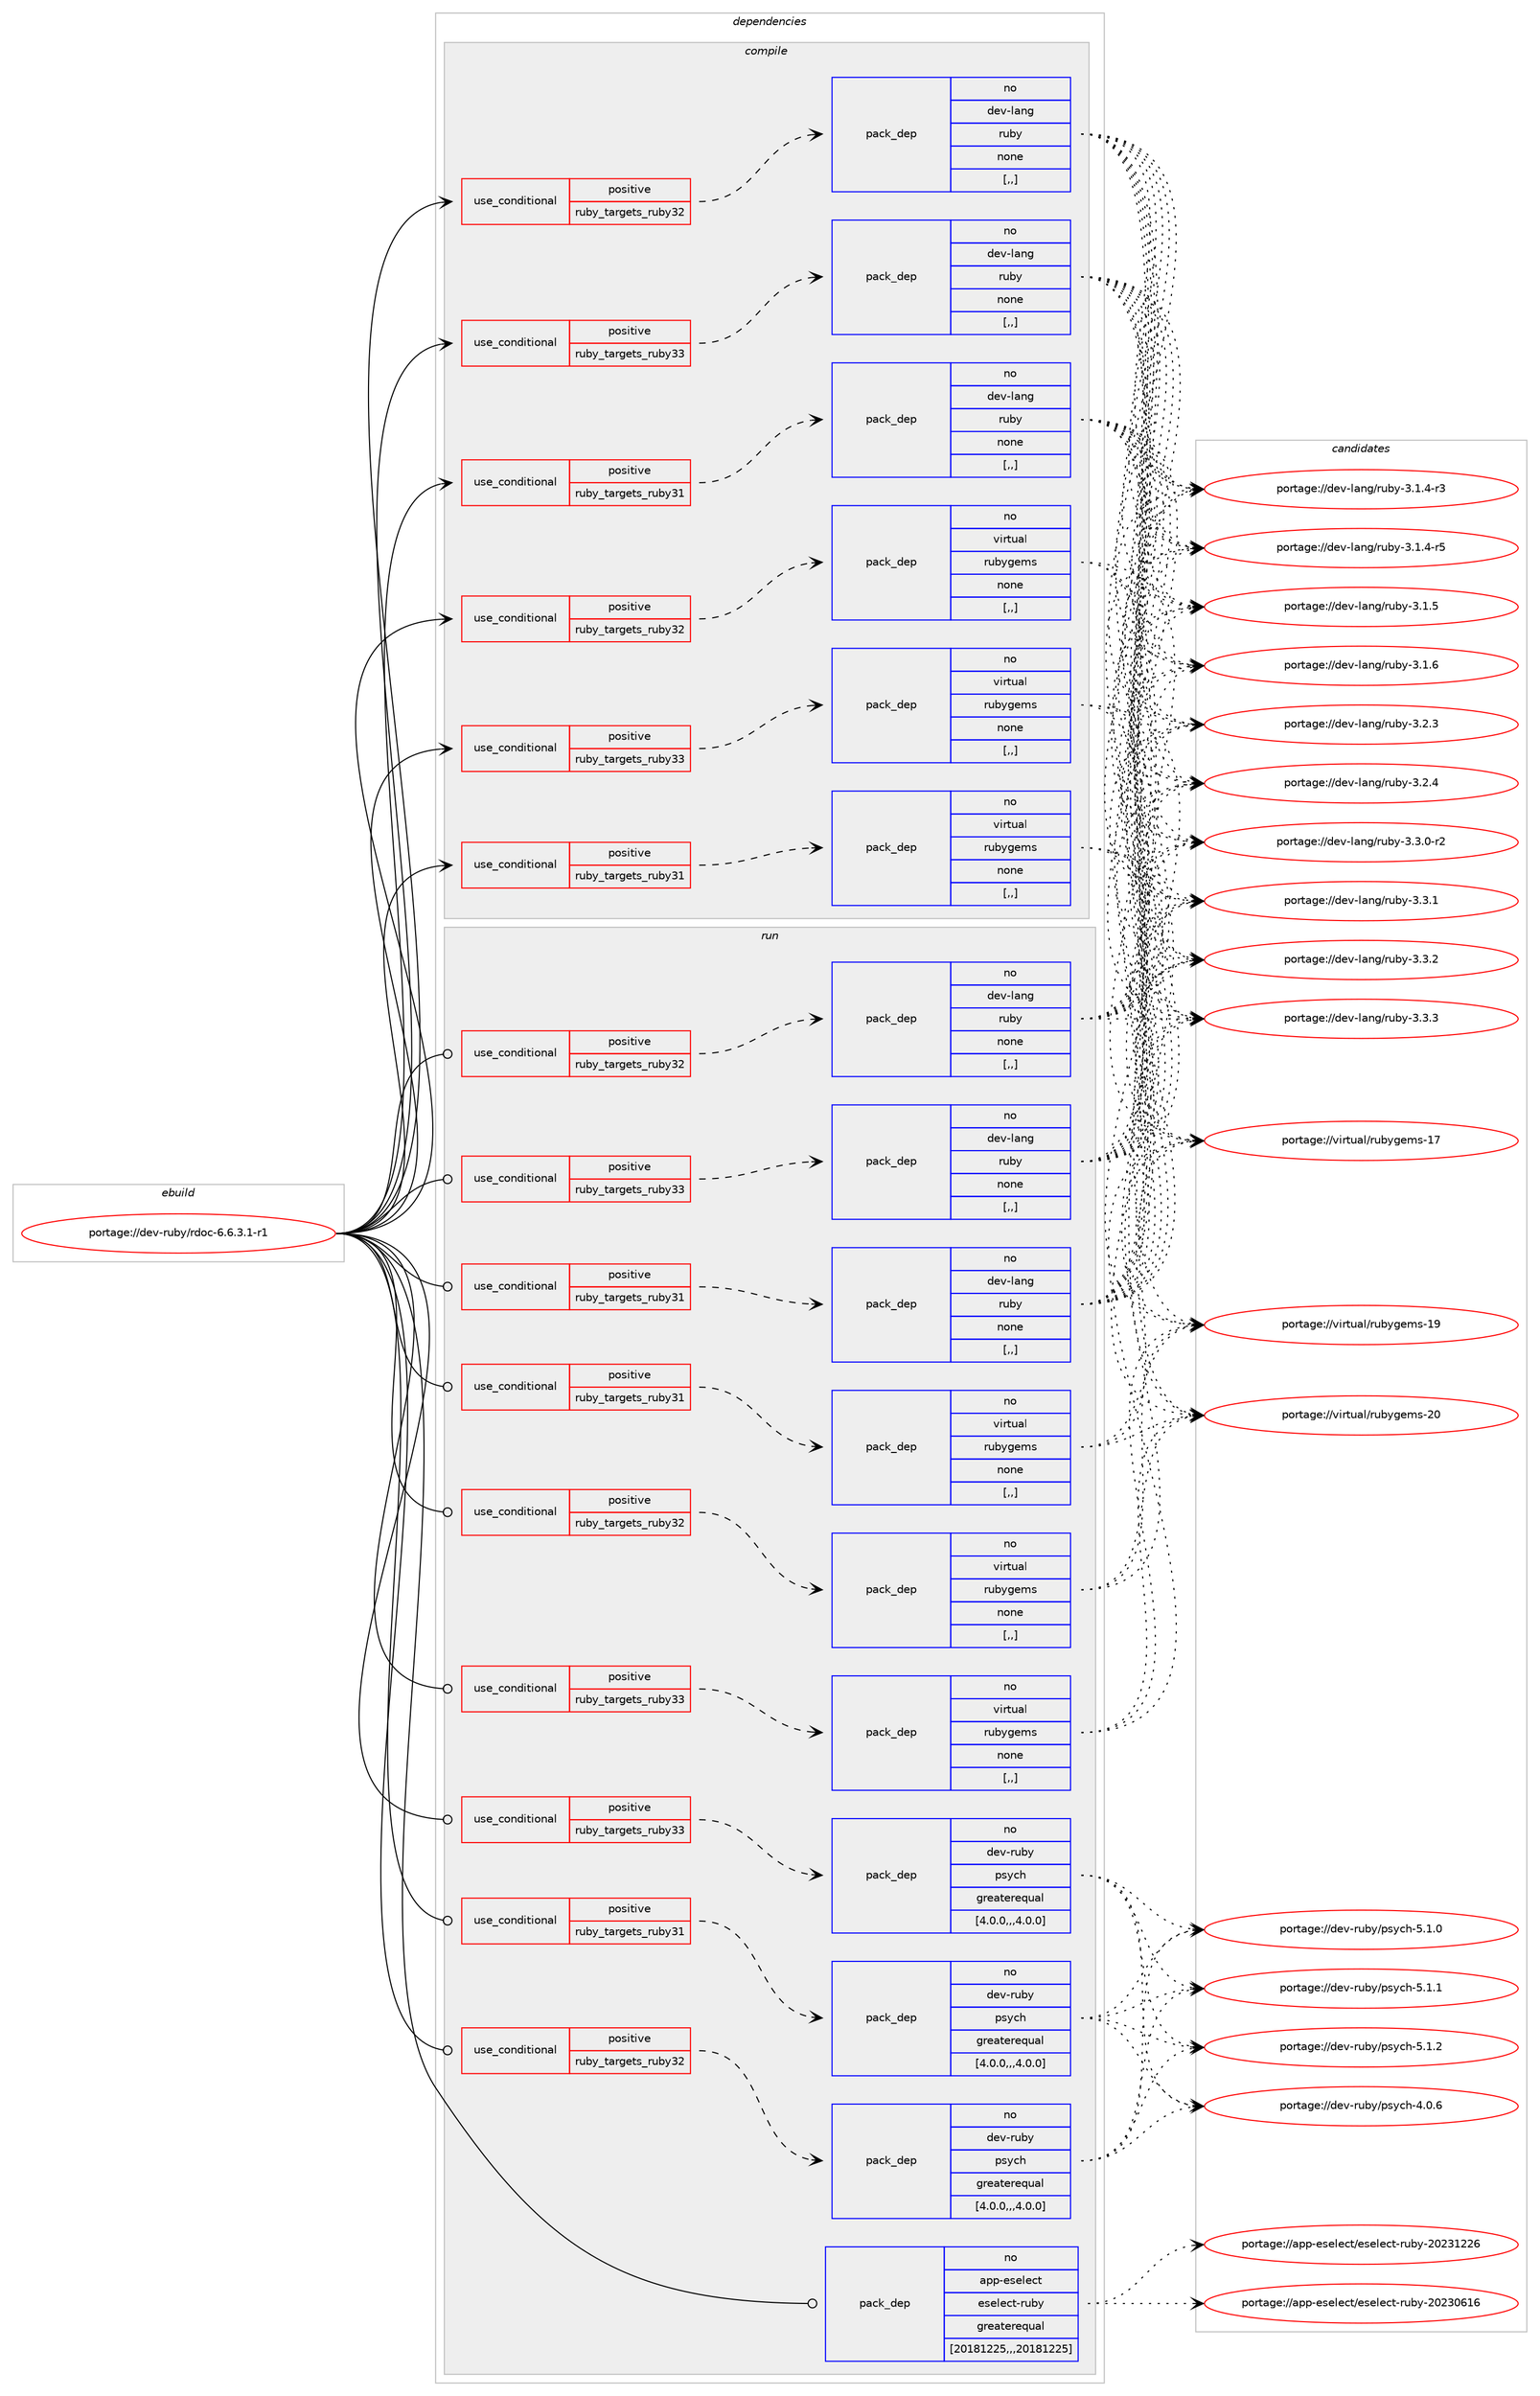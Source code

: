 digraph prolog {

# *************
# Graph options
# *************

newrank=true;
concentrate=true;
compound=true;
graph [rankdir=LR,fontname=Helvetica,fontsize=10,ranksep=1.5];#, ranksep=2.5, nodesep=0.2];
edge  [arrowhead=vee];
node  [fontname=Helvetica,fontsize=10];

# **********
# The ebuild
# **********

subgraph cluster_leftcol {
color=gray;
rank=same;
label=<<i>ebuild</i>>;
id [label="portage://dev-ruby/rdoc-6.6.3.1-r1", color=red, width=4, href="../dev-ruby/rdoc-6.6.3.1-r1.svg"];
}

# ****************
# The dependencies
# ****************

subgraph cluster_midcol {
color=gray;
label=<<i>dependencies</i>>;
subgraph cluster_compile {
fillcolor="#eeeeee";
style=filled;
label=<<i>compile</i>>;
subgraph cond52577 {
dependency193284 [label=<<TABLE BORDER="0" CELLBORDER="1" CELLSPACING="0" CELLPADDING="4"><TR><TD ROWSPAN="3" CELLPADDING="10">use_conditional</TD></TR><TR><TD>positive</TD></TR><TR><TD>ruby_targets_ruby31</TD></TR></TABLE>>, shape=none, color=red];
subgraph pack139385 {
dependency193285 [label=<<TABLE BORDER="0" CELLBORDER="1" CELLSPACING="0" CELLPADDING="4" WIDTH="220"><TR><TD ROWSPAN="6" CELLPADDING="30">pack_dep</TD></TR><TR><TD WIDTH="110">no</TD></TR><TR><TD>dev-lang</TD></TR><TR><TD>ruby</TD></TR><TR><TD>none</TD></TR><TR><TD>[,,]</TD></TR></TABLE>>, shape=none, color=blue];
}
dependency193284:e -> dependency193285:w [weight=20,style="dashed",arrowhead="vee"];
}
id:e -> dependency193284:w [weight=20,style="solid",arrowhead="vee"];
subgraph cond52578 {
dependency193286 [label=<<TABLE BORDER="0" CELLBORDER="1" CELLSPACING="0" CELLPADDING="4"><TR><TD ROWSPAN="3" CELLPADDING="10">use_conditional</TD></TR><TR><TD>positive</TD></TR><TR><TD>ruby_targets_ruby31</TD></TR></TABLE>>, shape=none, color=red];
subgraph pack139386 {
dependency193287 [label=<<TABLE BORDER="0" CELLBORDER="1" CELLSPACING="0" CELLPADDING="4" WIDTH="220"><TR><TD ROWSPAN="6" CELLPADDING="30">pack_dep</TD></TR><TR><TD WIDTH="110">no</TD></TR><TR><TD>virtual</TD></TR><TR><TD>rubygems</TD></TR><TR><TD>none</TD></TR><TR><TD>[,,]</TD></TR></TABLE>>, shape=none, color=blue];
}
dependency193286:e -> dependency193287:w [weight=20,style="dashed",arrowhead="vee"];
}
id:e -> dependency193286:w [weight=20,style="solid",arrowhead="vee"];
subgraph cond52579 {
dependency193288 [label=<<TABLE BORDER="0" CELLBORDER="1" CELLSPACING="0" CELLPADDING="4"><TR><TD ROWSPAN="3" CELLPADDING="10">use_conditional</TD></TR><TR><TD>positive</TD></TR><TR><TD>ruby_targets_ruby32</TD></TR></TABLE>>, shape=none, color=red];
subgraph pack139387 {
dependency193289 [label=<<TABLE BORDER="0" CELLBORDER="1" CELLSPACING="0" CELLPADDING="4" WIDTH="220"><TR><TD ROWSPAN="6" CELLPADDING="30">pack_dep</TD></TR><TR><TD WIDTH="110">no</TD></TR><TR><TD>dev-lang</TD></TR><TR><TD>ruby</TD></TR><TR><TD>none</TD></TR><TR><TD>[,,]</TD></TR></TABLE>>, shape=none, color=blue];
}
dependency193288:e -> dependency193289:w [weight=20,style="dashed",arrowhead="vee"];
}
id:e -> dependency193288:w [weight=20,style="solid",arrowhead="vee"];
subgraph cond52580 {
dependency193290 [label=<<TABLE BORDER="0" CELLBORDER="1" CELLSPACING="0" CELLPADDING="4"><TR><TD ROWSPAN="3" CELLPADDING="10">use_conditional</TD></TR><TR><TD>positive</TD></TR><TR><TD>ruby_targets_ruby32</TD></TR></TABLE>>, shape=none, color=red];
subgraph pack139388 {
dependency193291 [label=<<TABLE BORDER="0" CELLBORDER="1" CELLSPACING="0" CELLPADDING="4" WIDTH="220"><TR><TD ROWSPAN="6" CELLPADDING="30">pack_dep</TD></TR><TR><TD WIDTH="110">no</TD></TR><TR><TD>virtual</TD></TR><TR><TD>rubygems</TD></TR><TR><TD>none</TD></TR><TR><TD>[,,]</TD></TR></TABLE>>, shape=none, color=blue];
}
dependency193290:e -> dependency193291:w [weight=20,style="dashed",arrowhead="vee"];
}
id:e -> dependency193290:w [weight=20,style="solid",arrowhead="vee"];
subgraph cond52581 {
dependency193292 [label=<<TABLE BORDER="0" CELLBORDER="1" CELLSPACING="0" CELLPADDING="4"><TR><TD ROWSPAN="3" CELLPADDING="10">use_conditional</TD></TR><TR><TD>positive</TD></TR><TR><TD>ruby_targets_ruby33</TD></TR></TABLE>>, shape=none, color=red];
subgraph pack139389 {
dependency193293 [label=<<TABLE BORDER="0" CELLBORDER="1" CELLSPACING="0" CELLPADDING="4" WIDTH="220"><TR><TD ROWSPAN="6" CELLPADDING="30">pack_dep</TD></TR><TR><TD WIDTH="110">no</TD></TR><TR><TD>dev-lang</TD></TR><TR><TD>ruby</TD></TR><TR><TD>none</TD></TR><TR><TD>[,,]</TD></TR></TABLE>>, shape=none, color=blue];
}
dependency193292:e -> dependency193293:w [weight=20,style="dashed",arrowhead="vee"];
}
id:e -> dependency193292:w [weight=20,style="solid",arrowhead="vee"];
subgraph cond52582 {
dependency193294 [label=<<TABLE BORDER="0" CELLBORDER="1" CELLSPACING="0" CELLPADDING="4"><TR><TD ROWSPAN="3" CELLPADDING="10">use_conditional</TD></TR><TR><TD>positive</TD></TR><TR><TD>ruby_targets_ruby33</TD></TR></TABLE>>, shape=none, color=red];
subgraph pack139390 {
dependency193295 [label=<<TABLE BORDER="0" CELLBORDER="1" CELLSPACING="0" CELLPADDING="4" WIDTH="220"><TR><TD ROWSPAN="6" CELLPADDING="30">pack_dep</TD></TR><TR><TD WIDTH="110">no</TD></TR><TR><TD>virtual</TD></TR><TR><TD>rubygems</TD></TR><TR><TD>none</TD></TR><TR><TD>[,,]</TD></TR></TABLE>>, shape=none, color=blue];
}
dependency193294:e -> dependency193295:w [weight=20,style="dashed",arrowhead="vee"];
}
id:e -> dependency193294:w [weight=20,style="solid",arrowhead="vee"];
}
subgraph cluster_compileandrun {
fillcolor="#eeeeee";
style=filled;
label=<<i>compile and run</i>>;
}
subgraph cluster_run {
fillcolor="#eeeeee";
style=filled;
label=<<i>run</i>>;
subgraph cond52583 {
dependency193296 [label=<<TABLE BORDER="0" CELLBORDER="1" CELLSPACING="0" CELLPADDING="4"><TR><TD ROWSPAN="3" CELLPADDING="10">use_conditional</TD></TR><TR><TD>positive</TD></TR><TR><TD>ruby_targets_ruby31</TD></TR></TABLE>>, shape=none, color=red];
subgraph pack139391 {
dependency193297 [label=<<TABLE BORDER="0" CELLBORDER="1" CELLSPACING="0" CELLPADDING="4" WIDTH="220"><TR><TD ROWSPAN="6" CELLPADDING="30">pack_dep</TD></TR><TR><TD WIDTH="110">no</TD></TR><TR><TD>dev-lang</TD></TR><TR><TD>ruby</TD></TR><TR><TD>none</TD></TR><TR><TD>[,,]</TD></TR></TABLE>>, shape=none, color=blue];
}
dependency193296:e -> dependency193297:w [weight=20,style="dashed",arrowhead="vee"];
}
id:e -> dependency193296:w [weight=20,style="solid",arrowhead="odot"];
subgraph cond52584 {
dependency193298 [label=<<TABLE BORDER="0" CELLBORDER="1" CELLSPACING="0" CELLPADDING="4"><TR><TD ROWSPAN="3" CELLPADDING="10">use_conditional</TD></TR><TR><TD>positive</TD></TR><TR><TD>ruby_targets_ruby31</TD></TR></TABLE>>, shape=none, color=red];
subgraph pack139392 {
dependency193299 [label=<<TABLE BORDER="0" CELLBORDER="1" CELLSPACING="0" CELLPADDING="4" WIDTH="220"><TR><TD ROWSPAN="6" CELLPADDING="30">pack_dep</TD></TR><TR><TD WIDTH="110">no</TD></TR><TR><TD>dev-ruby</TD></TR><TR><TD>psych</TD></TR><TR><TD>greaterequal</TD></TR><TR><TD>[4.0.0,,,4.0.0]</TD></TR></TABLE>>, shape=none, color=blue];
}
dependency193298:e -> dependency193299:w [weight=20,style="dashed",arrowhead="vee"];
}
id:e -> dependency193298:w [weight=20,style="solid",arrowhead="odot"];
subgraph cond52585 {
dependency193300 [label=<<TABLE BORDER="0" CELLBORDER="1" CELLSPACING="0" CELLPADDING="4"><TR><TD ROWSPAN="3" CELLPADDING="10">use_conditional</TD></TR><TR><TD>positive</TD></TR><TR><TD>ruby_targets_ruby31</TD></TR></TABLE>>, shape=none, color=red];
subgraph pack139393 {
dependency193301 [label=<<TABLE BORDER="0" CELLBORDER="1" CELLSPACING="0" CELLPADDING="4" WIDTH="220"><TR><TD ROWSPAN="6" CELLPADDING="30">pack_dep</TD></TR><TR><TD WIDTH="110">no</TD></TR><TR><TD>virtual</TD></TR><TR><TD>rubygems</TD></TR><TR><TD>none</TD></TR><TR><TD>[,,]</TD></TR></TABLE>>, shape=none, color=blue];
}
dependency193300:e -> dependency193301:w [weight=20,style="dashed",arrowhead="vee"];
}
id:e -> dependency193300:w [weight=20,style="solid",arrowhead="odot"];
subgraph cond52586 {
dependency193302 [label=<<TABLE BORDER="0" CELLBORDER="1" CELLSPACING="0" CELLPADDING="4"><TR><TD ROWSPAN="3" CELLPADDING="10">use_conditional</TD></TR><TR><TD>positive</TD></TR><TR><TD>ruby_targets_ruby32</TD></TR></TABLE>>, shape=none, color=red];
subgraph pack139394 {
dependency193303 [label=<<TABLE BORDER="0" CELLBORDER="1" CELLSPACING="0" CELLPADDING="4" WIDTH="220"><TR><TD ROWSPAN="6" CELLPADDING="30">pack_dep</TD></TR><TR><TD WIDTH="110">no</TD></TR><TR><TD>dev-lang</TD></TR><TR><TD>ruby</TD></TR><TR><TD>none</TD></TR><TR><TD>[,,]</TD></TR></TABLE>>, shape=none, color=blue];
}
dependency193302:e -> dependency193303:w [weight=20,style="dashed",arrowhead="vee"];
}
id:e -> dependency193302:w [weight=20,style="solid",arrowhead="odot"];
subgraph cond52587 {
dependency193304 [label=<<TABLE BORDER="0" CELLBORDER="1" CELLSPACING="0" CELLPADDING="4"><TR><TD ROWSPAN="3" CELLPADDING="10">use_conditional</TD></TR><TR><TD>positive</TD></TR><TR><TD>ruby_targets_ruby32</TD></TR></TABLE>>, shape=none, color=red];
subgraph pack139395 {
dependency193305 [label=<<TABLE BORDER="0" CELLBORDER="1" CELLSPACING="0" CELLPADDING="4" WIDTH="220"><TR><TD ROWSPAN="6" CELLPADDING="30">pack_dep</TD></TR><TR><TD WIDTH="110">no</TD></TR><TR><TD>dev-ruby</TD></TR><TR><TD>psych</TD></TR><TR><TD>greaterequal</TD></TR><TR><TD>[4.0.0,,,4.0.0]</TD></TR></TABLE>>, shape=none, color=blue];
}
dependency193304:e -> dependency193305:w [weight=20,style="dashed",arrowhead="vee"];
}
id:e -> dependency193304:w [weight=20,style="solid",arrowhead="odot"];
subgraph cond52588 {
dependency193306 [label=<<TABLE BORDER="0" CELLBORDER="1" CELLSPACING="0" CELLPADDING="4"><TR><TD ROWSPAN="3" CELLPADDING="10">use_conditional</TD></TR><TR><TD>positive</TD></TR><TR><TD>ruby_targets_ruby32</TD></TR></TABLE>>, shape=none, color=red];
subgraph pack139396 {
dependency193307 [label=<<TABLE BORDER="0" CELLBORDER="1" CELLSPACING="0" CELLPADDING="4" WIDTH="220"><TR><TD ROWSPAN="6" CELLPADDING="30">pack_dep</TD></TR><TR><TD WIDTH="110">no</TD></TR><TR><TD>virtual</TD></TR><TR><TD>rubygems</TD></TR><TR><TD>none</TD></TR><TR><TD>[,,]</TD></TR></TABLE>>, shape=none, color=blue];
}
dependency193306:e -> dependency193307:w [weight=20,style="dashed",arrowhead="vee"];
}
id:e -> dependency193306:w [weight=20,style="solid",arrowhead="odot"];
subgraph cond52589 {
dependency193308 [label=<<TABLE BORDER="0" CELLBORDER="1" CELLSPACING="0" CELLPADDING="4"><TR><TD ROWSPAN="3" CELLPADDING="10">use_conditional</TD></TR><TR><TD>positive</TD></TR><TR><TD>ruby_targets_ruby33</TD></TR></TABLE>>, shape=none, color=red];
subgraph pack139397 {
dependency193309 [label=<<TABLE BORDER="0" CELLBORDER="1" CELLSPACING="0" CELLPADDING="4" WIDTH="220"><TR><TD ROWSPAN="6" CELLPADDING="30">pack_dep</TD></TR><TR><TD WIDTH="110">no</TD></TR><TR><TD>dev-lang</TD></TR><TR><TD>ruby</TD></TR><TR><TD>none</TD></TR><TR><TD>[,,]</TD></TR></TABLE>>, shape=none, color=blue];
}
dependency193308:e -> dependency193309:w [weight=20,style="dashed",arrowhead="vee"];
}
id:e -> dependency193308:w [weight=20,style="solid",arrowhead="odot"];
subgraph cond52590 {
dependency193310 [label=<<TABLE BORDER="0" CELLBORDER="1" CELLSPACING="0" CELLPADDING="4"><TR><TD ROWSPAN="3" CELLPADDING="10">use_conditional</TD></TR><TR><TD>positive</TD></TR><TR><TD>ruby_targets_ruby33</TD></TR></TABLE>>, shape=none, color=red];
subgraph pack139398 {
dependency193311 [label=<<TABLE BORDER="0" CELLBORDER="1" CELLSPACING="0" CELLPADDING="4" WIDTH="220"><TR><TD ROWSPAN="6" CELLPADDING="30">pack_dep</TD></TR><TR><TD WIDTH="110">no</TD></TR><TR><TD>dev-ruby</TD></TR><TR><TD>psych</TD></TR><TR><TD>greaterequal</TD></TR><TR><TD>[4.0.0,,,4.0.0]</TD></TR></TABLE>>, shape=none, color=blue];
}
dependency193310:e -> dependency193311:w [weight=20,style="dashed",arrowhead="vee"];
}
id:e -> dependency193310:w [weight=20,style="solid",arrowhead="odot"];
subgraph cond52591 {
dependency193312 [label=<<TABLE BORDER="0" CELLBORDER="1" CELLSPACING="0" CELLPADDING="4"><TR><TD ROWSPAN="3" CELLPADDING="10">use_conditional</TD></TR><TR><TD>positive</TD></TR><TR><TD>ruby_targets_ruby33</TD></TR></TABLE>>, shape=none, color=red];
subgraph pack139399 {
dependency193313 [label=<<TABLE BORDER="0" CELLBORDER="1" CELLSPACING="0" CELLPADDING="4" WIDTH="220"><TR><TD ROWSPAN="6" CELLPADDING="30">pack_dep</TD></TR><TR><TD WIDTH="110">no</TD></TR><TR><TD>virtual</TD></TR><TR><TD>rubygems</TD></TR><TR><TD>none</TD></TR><TR><TD>[,,]</TD></TR></TABLE>>, shape=none, color=blue];
}
dependency193312:e -> dependency193313:w [weight=20,style="dashed",arrowhead="vee"];
}
id:e -> dependency193312:w [weight=20,style="solid",arrowhead="odot"];
subgraph pack139400 {
dependency193314 [label=<<TABLE BORDER="0" CELLBORDER="1" CELLSPACING="0" CELLPADDING="4" WIDTH="220"><TR><TD ROWSPAN="6" CELLPADDING="30">pack_dep</TD></TR><TR><TD WIDTH="110">no</TD></TR><TR><TD>app-eselect</TD></TR><TR><TD>eselect-ruby</TD></TR><TR><TD>greaterequal</TD></TR><TR><TD>[20181225,,,20181225]</TD></TR></TABLE>>, shape=none, color=blue];
}
id:e -> dependency193314:w [weight=20,style="solid",arrowhead="odot"];
}
}

# **************
# The candidates
# **************

subgraph cluster_choices {
rank=same;
color=gray;
label=<<i>candidates</i>>;

subgraph choice139385 {
color=black;
nodesep=1;
choice100101118451089711010347114117981214551464946524511451 [label="portage://dev-lang/ruby-3.1.4-r3", color=red, width=4,href="../dev-lang/ruby-3.1.4-r3.svg"];
choice100101118451089711010347114117981214551464946524511453 [label="portage://dev-lang/ruby-3.1.4-r5", color=red, width=4,href="../dev-lang/ruby-3.1.4-r5.svg"];
choice10010111845108971101034711411798121455146494653 [label="portage://dev-lang/ruby-3.1.5", color=red, width=4,href="../dev-lang/ruby-3.1.5.svg"];
choice10010111845108971101034711411798121455146494654 [label="portage://dev-lang/ruby-3.1.6", color=red, width=4,href="../dev-lang/ruby-3.1.6.svg"];
choice10010111845108971101034711411798121455146504651 [label="portage://dev-lang/ruby-3.2.3", color=red, width=4,href="../dev-lang/ruby-3.2.3.svg"];
choice10010111845108971101034711411798121455146504652 [label="portage://dev-lang/ruby-3.2.4", color=red, width=4,href="../dev-lang/ruby-3.2.4.svg"];
choice100101118451089711010347114117981214551465146484511450 [label="portage://dev-lang/ruby-3.3.0-r2", color=red, width=4,href="../dev-lang/ruby-3.3.0-r2.svg"];
choice10010111845108971101034711411798121455146514649 [label="portage://dev-lang/ruby-3.3.1", color=red, width=4,href="../dev-lang/ruby-3.3.1.svg"];
choice10010111845108971101034711411798121455146514650 [label="portage://dev-lang/ruby-3.3.2", color=red, width=4,href="../dev-lang/ruby-3.3.2.svg"];
choice10010111845108971101034711411798121455146514651 [label="portage://dev-lang/ruby-3.3.3", color=red, width=4,href="../dev-lang/ruby-3.3.3.svg"];
dependency193285:e -> choice100101118451089711010347114117981214551464946524511451:w [style=dotted,weight="100"];
dependency193285:e -> choice100101118451089711010347114117981214551464946524511453:w [style=dotted,weight="100"];
dependency193285:e -> choice10010111845108971101034711411798121455146494653:w [style=dotted,weight="100"];
dependency193285:e -> choice10010111845108971101034711411798121455146494654:w [style=dotted,weight="100"];
dependency193285:e -> choice10010111845108971101034711411798121455146504651:w [style=dotted,weight="100"];
dependency193285:e -> choice10010111845108971101034711411798121455146504652:w [style=dotted,weight="100"];
dependency193285:e -> choice100101118451089711010347114117981214551465146484511450:w [style=dotted,weight="100"];
dependency193285:e -> choice10010111845108971101034711411798121455146514649:w [style=dotted,weight="100"];
dependency193285:e -> choice10010111845108971101034711411798121455146514650:w [style=dotted,weight="100"];
dependency193285:e -> choice10010111845108971101034711411798121455146514651:w [style=dotted,weight="100"];
}
subgraph choice139386 {
color=black;
nodesep=1;
choice118105114116117971084711411798121103101109115454955 [label="portage://virtual/rubygems-17", color=red, width=4,href="../virtual/rubygems-17.svg"];
choice118105114116117971084711411798121103101109115454957 [label="portage://virtual/rubygems-19", color=red, width=4,href="../virtual/rubygems-19.svg"];
choice118105114116117971084711411798121103101109115455048 [label="portage://virtual/rubygems-20", color=red, width=4,href="../virtual/rubygems-20.svg"];
dependency193287:e -> choice118105114116117971084711411798121103101109115454955:w [style=dotted,weight="100"];
dependency193287:e -> choice118105114116117971084711411798121103101109115454957:w [style=dotted,weight="100"];
dependency193287:e -> choice118105114116117971084711411798121103101109115455048:w [style=dotted,weight="100"];
}
subgraph choice139387 {
color=black;
nodesep=1;
choice100101118451089711010347114117981214551464946524511451 [label="portage://dev-lang/ruby-3.1.4-r3", color=red, width=4,href="../dev-lang/ruby-3.1.4-r3.svg"];
choice100101118451089711010347114117981214551464946524511453 [label="portage://dev-lang/ruby-3.1.4-r5", color=red, width=4,href="../dev-lang/ruby-3.1.4-r5.svg"];
choice10010111845108971101034711411798121455146494653 [label="portage://dev-lang/ruby-3.1.5", color=red, width=4,href="../dev-lang/ruby-3.1.5.svg"];
choice10010111845108971101034711411798121455146494654 [label="portage://dev-lang/ruby-3.1.6", color=red, width=4,href="../dev-lang/ruby-3.1.6.svg"];
choice10010111845108971101034711411798121455146504651 [label="portage://dev-lang/ruby-3.2.3", color=red, width=4,href="../dev-lang/ruby-3.2.3.svg"];
choice10010111845108971101034711411798121455146504652 [label="portage://dev-lang/ruby-3.2.4", color=red, width=4,href="../dev-lang/ruby-3.2.4.svg"];
choice100101118451089711010347114117981214551465146484511450 [label="portage://dev-lang/ruby-3.3.0-r2", color=red, width=4,href="../dev-lang/ruby-3.3.0-r2.svg"];
choice10010111845108971101034711411798121455146514649 [label="portage://dev-lang/ruby-3.3.1", color=red, width=4,href="../dev-lang/ruby-3.3.1.svg"];
choice10010111845108971101034711411798121455146514650 [label="portage://dev-lang/ruby-3.3.2", color=red, width=4,href="../dev-lang/ruby-3.3.2.svg"];
choice10010111845108971101034711411798121455146514651 [label="portage://dev-lang/ruby-3.3.3", color=red, width=4,href="../dev-lang/ruby-3.3.3.svg"];
dependency193289:e -> choice100101118451089711010347114117981214551464946524511451:w [style=dotted,weight="100"];
dependency193289:e -> choice100101118451089711010347114117981214551464946524511453:w [style=dotted,weight="100"];
dependency193289:e -> choice10010111845108971101034711411798121455146494653:w [style=dotted,weight="100"];
dependency193289:e -> choice10010111845108971101034711411798121455146494654:w [style=dotted,weight="100"];
dependency193289:e -> choice10010111845108971101034711411798121455146504651:w [style=dotted,weight="100"];
dependency193289:e -> choice10010111845108971101034711411798121455146504652:w [style=dotted,weight="100"];
dependency193289:e -> choice100101118451089711010347114117981214551465146484511450:w [style=dotted,weight="100"];
dependency193289:e -> choice10010111845108971101034711411798121455146514649:w [style=dotted,weight="100"];
dependency193289:e -> choice10010111845108971101034711411798121455146514650:w [style=dotted,weight="100"];
dependency193289:e -> choice10010111845108971101034711411798121455146514651:w [style=dotted,weight="100"];
}
subgraph choice139388 {
color=black;
nodesep=1;
choice118105114116117971084711411798121103101109115454955 [label="portage://virtual/rubygems-17", color=red, width=4,href="../virtual/rubygems-17.svg"];
choice118105114116117971084711411798121103101109115454957 [label="portage://virtual/rubygems-19", color=red, width=4,href="../virtual/rubygems-19.svg"];
choice118105114116117971084711411798121103101109115455048 [label="portage://virtual/rubygems-20", color=red, width=4,href="../virtual/rubygems-20.svg"];
dependency193291:e -> choice118105114116117971084711411798121103101109115454955:w [style=dotted,weight="100"];
dependency193291:e -> choice118105114116117971084711411798121103101109115454957:w [style=dotted,weight="100"];
dependency193291:e -> choice118105114116117971084711411798121103101109115455048:w [style=dotted,weight="100"];
}
subgraph choice139389 {
color=black;
nodesep=1;
choice100101118451089711010347114117981214551464946524511451 [label="portage://dev-lang/ruby-3.1.4-r3", color=red, width=4,href="../dev-lang/ruby-3.1.4-r3.svg"];
choice100101118451089711010347114117981214551464946524511453 [label="portage://dev-lang/ruby-3.1.4-r5", color=red, width=4,href="../dev-lang/ruby-3.1.4-r5.svg"];
choice10010111845108971101034711411798121455146494653 [label="portage://dev-lang/ruby-3.1.5", color=red, width=4,href="../dev-lang/ruby-3.1.5.svg"];
choice10010111845108971101034711411798121455146494654 [label="portage://dev-lang/ruby-3.1.6", color=red, width=4,href="../dev-lang/ruby-3.1.6.svg"];
choice10010111845108971101034711411798121455146504651 [label="portage://dev-lang/ruby-3.2.3", color=red, width=4,href="../dev-lang/ruby-3.2.3.svg"];
choice10010111845108971101034711411798121455146504652 [label="portage://dev-lang/ruby-3.2.4", color=red, width=4,href="../dev-lang/ruby-3.2.4.svg"];
choice100101118451089711010347114117981214551465146484511450 [label="portage://dev-lang/ruby-3.3.0-r2", color=red, width=4,href="../dev-lang/ruby-3.3.0-r2.svg"];
choice10010111845108971101034711411798121455146514649 [label="portage://dev-lang/ruby-3.3.1", color=red, width=4,href="../dev-lang/ruby-3.3.1.svg"];
choice10010111845108971101034711411798121455146514650 [label="portage://dev-lang/ruby-3.3.2", color=red, width=4,href="../dev-lang/ruby-3.3.2.svg"];
choice10010111845108971101034711411798121455146514651 [label="portage://dev-lang/ruby-3.3.3", color=red, width=4,href="../dev-lang/ruby-3.3.3.svg"];
dependency193293:e -> choice100101118451089711010347114117981214551464946524511451:w [style=dotted,weight="100"];
dependency193293:e -> choice100101118451089711010347114117981214551464946524511453:w [style=dotted,weight="100"];
dependency193293:e -> choice10010111845108971101034711411798121455146494653:w [style=dotted,weight="100"];
dependency193293:e -> choice10010111845108971101034711411798121455146494654:w [style=dotted,weight="100"];
dependency193293:e -> choice10010111845108971101034711411798121455146504651:w [style=dotted,weight="100"];
dependency193293:e -> choice10010111845108971101034711411798121455146504652:w [style=dotted,weight="100"];
dependency193293:e -> choice100101118451089711010347114117981214551465146484511450:w [style=dotted,weight="100"];
dependency193293:e -> choice10010111845108971101034711411798121455146514649:w [style=dotted,weight="100"];
dependency193293:e -> choice10010111845108971101034711411798121455146514650:w [style=dotted,weight="100"];
dependency193293:e -> choice10010111845108971101034711411798121455146514651:w [style=dotted,weight="100"];
}
subgraph choice139390 {
color=black;
nodesep=1;
choice118105114116117971084711411798121103101109115454955 [label="portage://virtual/rubygems-17", color=red, width=4,href="../virtual/rubygems-17.svg"];
choice118105114116117971084711411798121103101109115454957 [label="portage://virtual/rubygems-19", color=red, width=4,href="../virtual/rubygems-19.svg"];
choice118105114116117971084711411798121103101109115455048 [label="portage://virtual/rubygems-20", color=red, width=4,href="../virtual/rubygems-20.svg"];
dependency193295:e -> choice118105114116117971084711411798121103101109115454955:w [style=dotted,weight="100"];
dependency193295:e -> choice118105114116117971084711411798121103101109115454957:w [style=dotted,weight="100"];
dependency193295:e -> choice118105114116117971084711411798121103101109115455048:w [style=dotted,weight="100"];
}
subgraph choice139391 {
color=black;
nodesep=1;
choice100101118451089711010347114117981214551464946524511451 [label="portage://dev-lang/ruby-3.1.4-r3", color=red, width=4,href="../dev-lang/ruby-3.1.4-r3.svg"];
choice100101118451089711010347114117981214551464946524511453 [label="portage://dev-lang/ruby-3.1.4-r5", color=red, width=4,href="../dev-lang/ruby-3.1.4-r5.svg"];
choice10010111845108971101034711411798121455146494653 [label="portage://dev-lang/ruby-3.1.5", color=red, width=4,href="../dev-lang/ruby-3.1.5.svg"];
choice10010111845108971101034711411798121455146494654 [label="portage://dev-lang/ruby-3.1.6", color=red, width=4,href="../dev-lang/ruby-3.1.6.svg"];
choice10010111845108971101034711411798121455146504651 [label="portage://dev-lang/ruby-3.2.3", color=red, width=4,href="../dev-lang/ruby-3.2.3.svg"];
choice10010111845108971101034711411798121455146504652 [label="portage://dev-lang/ruby-3.2.4", color=red, width=4,href="../dev-lang/ruby-3.2.4.svg"];
choice100101118451089711010347114117981214551465146484511450 [label="portage://dev-lang/ruby-3.3.0-r2", color=red, width=4,href="../dev-lang/ruby-3.3.0-r2.svg"];
choice10010111845108971101034711411798121455146514649 [label="portage://dev-lang/ruby-3.3.1", color=red, width=4,href="../dev-lang/ruby-3.3.1.svg"];
choice10010111845108971101034711411798121455146514650 [label="portage://dev-lang/ruby-3.3.2", color=red, width=4,href="../dev-lang/ruby-3.3.2.svg"];
choice10010111845108971101034711411798121455146514651 [label="portage://dev-lang/ruby-3.3.3", color=red, width=4,href="../dev-lang/ruby-3.3.3.svg"];
dependency193297:e -> choice100101118451089711010347114117981214551464946524511451:w [style=dotted,weight="100"];
dependency193297:e -> choice100101118451089711010347114117981214551464946524511453:w [style=dotted,weight="100"];
dependency193297:e -> choice10010111845108971101034711411798121455146494653:w [style=dotted,weight="100"];
dependency193297:e -> choice10010111845108971101034711411798121455146494654:w [style=dotted,weight="100"];
dependency193297:e -> choice10010111845108971101034711411798121455146504651:w [style=dotted,weight="100"];
dependency193297:e -> choice10010111845108971101034711411798121455146504652:w [style=dotted,weight="100"];
dependency193297:e -> choice100101118451089711010347114117981214551465146484511450:w [style=dotted,weight="100"];
dependency193297:e -> choice10010111845108971101034711411798121455146514649:w [style=dotted,weight="100"];
dependency193297:e -> choice10010111845108971101034711411798121455146514650:w [style=dotted,weight="100"];
dependency193297:e -> choice10010111845108971101034711411798121455146514651:w [style=dotted,weight="100"];
}
subgraph choice139392 {
color=black;
nodesep=1;
choice10010111845114117981214711211512199104455246484654 [label="portage://dev-ruby/psych-4.0.6", color=red, width=4,href="../dev-ruby/psych-4.0.6.svg"];
choice10010111845114117981214711211512199104455346494648 [label="portage://dev-ruby/psych-5.1.0", color=red, width=4,href="../dev-ruby/psych-5.1.0.svg"];
choice10010111845114117981214711211512199104455346494649 [label="portage://dev-ruby/psych-5.1.1", color=red, width=4,href="../dev-ruby/psych-5.1.1.svg"];
choice10010111845114117981214711211512199104455346494650 [label="portage://dev-ruby/psych-5.1.2", color=red, width=4,href="../dev-ruby/psych-5.1.2.svg"];
dependency193299:e -> choice10010111845114117981214711211512199104455246484654:w [style=dotted,weight="100"];
dependency193299:e -> choice10010111845114117981214711211512199104455346494648:w [style=dotted,weight="100"];
dependency193299:e -> choice10010111845114117981214711211512199104455346494649:w [style=dotted,weight="100"];
dependency193299:e -> choice10010111845114117981214711211512199104455346494650:w [style=dotted,weight="100"];
}
subgraph choice139393 {
color=black;
nodesep=1;
choice118105114116117971084711411798121103101109115454955 [label="portage://virtual/rubygems-17", color=red, width=4,href="../virtual/rubygems-17.svg"];
choice118105114116117971084711411798121103101109115454957 [label="portage://virtual/rubygems-19", color=red, width=4,href="../virtual/rubygems-19.svg"];
choice118105114116117971084711411798121103101109115455048 [label="portage://virtual/rubygems-20", color=red, width=4,href="../virtual/rubygems-20.svg"];
dependency193301:e -> choice118105114116117971084711411798121103101109115454955:w [style=dotted,weight="100"];
dependency193301:e -> choice118105114116117971084711411798121103101109115454957:w [style=dotted,weight="100"];
dependency193301:e -> choice118105114116117971084711411798121103101109115455048:w [style=dotted,weight="100"];
}
subgraph choice139394 {
color=black;
nodesep=1;
choice100101118451089711010347114117981214551464946524511451 [label="portage://dev-lang/ruby-3.1.4-r3", color=red, width=4,href="../dev-lang/ruby-3.1.4-r3.svg"];
choice100101118451089711010347114117981214551464946524511453 [label="portage://dev-lang/ruby-3.1.4-r5", color=red, width=4,href="../dev-lang/ruby-3.1.4-r5.svg"];
choice10010111845108971101034711411798121455146494653 [label="portage://dev-lang/ruby-3.1.5", color=red, width=4,href="../dev-lang/ruby-3.1.5.svg"];
choice10010111845108971101034711411798121455146494654 [label="portage://dev-lang/ruby-3.1.6", color=red, width=4,href="../dev-lang/ruby-3.1.6.svg"];
choice10010111845108971101034711411798121455146504651 [label="portage://dev-lang/ruby-3.2.3", color=red, width=4,href="../dev-lang/ruby-3.2.3.svg"];
choice10010111845108971101034711411798121455146504652 [label="portage://dev-lang/ruby-3.2.4", color=red, width=4,href="../dev-lang/ruby-3.2.4.svg"];
choice100101118451089711010347114117981214551465146484511450 [label="portage://dev-lang/ruby-3.3.0-r2", color=red, width=4,href="../dev-lang/ruby-3.3.0-r2.svg"];
choice10010111845108971101034711411798121455146514649 [label="portage://dev-lang/ruby-3.3.1", color=red, width=4,href="../dev-lang/ruby-3.3.1.svg"];
choice10010111845108971101034711411798121455146514650 [label="portage://dev-lang/ruby-3.3.2", color=red, width=4,href="../dev-lang/ruby-3.3.2.svg"];
choice10010111845108971101034711411798121455146514651 [label="portage://dev-lang/ruby-3.3.3", color=red, width=4,href="../dev-lang/ruby-3.3.3.svg"];
dependency193303:e -> choice100101118451089711010347114117981214551464946524511451:w [style=dotted,weight="100"];
dependency193303:e -> choice100101118451089711010347114117981214551464946524511453:w [style=dotted,weight="100"];
dependency193303:e -> choice10010111845108971101034711411798121455146494653:w [style=dotted,weight="100"];
dependency193303:e -> choice10010111845108971101034711411798121455146494654:w [style=dotted,weight="100"];
dependency193303:e -> choice10010111845108971101034711411798121455146504651:w [style=dotted,weight="100"];
dependency193303:e -> choice10010111845108971101034711411798121455146504652:w [style=dotted,weight="100"];
dependency193303:e -> choice100101118451089711010347114117981214551465146484511450:w [style=dotted,weight="100"];
dependency193303:e -> choice10010111845108971101034711411798121455146514649:w [style=dotted,weight="100"];
dependency193303:e -> choice10010111845108971101034711411798121455146514650:w [style=dotted,weight="100"];
dependency193303:e -> choice10010111845108971101034711411798121455146514651:w [style=dotted,weight="100"];
}
subgraph choice139395 {
color=black;
nodesep=1;
choice10010111845114117981214711211512199104455246484654 [label="portage://dev-ruby/psych-4.0.6", color=red, width=4,href="../dev-ruby/psych-4.0.6.svg"];
choice10010111845114117981214711211512199104455346494648 [label="portage://dev-ruby/psych-5.1.0", color=red, width=4,href="../dev-ruby/psych-5.1.0.svg"];
choice10010111845114117981214711211512199104455346494649 [label="portage://dev-ruby/psych-5.1.1", color=red, width=4,href="../dev-ruby/psych-5.1.1.svg"];
choice10010111845114117981214711211512199104455346494650 [label="portage://dev-ruby/psych-5.1.2", color=red, width=4,href="../dev-ruby/psych-5.1.2.svg"];
dependency193305:e -> choice10010111845114117981214711211512199104455246484654:w [style=dotted,weight="100"];
dependency193305:e -> choice10010111845114117981214711211512199104455346494648:w [style=dotted,weight="100"];
dependency193305:e -> choice10010111845114117981214711211512199104455346494649:w [style=dotted,weight="100"];
dependency193305:e -> choice10010111845114117981214711211512199104455346494650:w [style=dotted,weight="100"];
}
subgraph choice139396 {
color=black;
nodesep=1;
choice118105114116117971084711411798121103101109115454955 [label="portage://virtual/rubygems-17", color=red, width=4,href="../virtual/rubygems-17.svg"];
choice118105114116117971084711411798121103101109115454957 [label="portage://virtual/rubygems-19", color=red, width=4,href="../virtual/rubygems-19.svg"];
choice118105114116117971084711411798121103101109115455048 [label="portage://virtual/rubygems-20", color=red, width=4,href="../virtual/rubygems-20.svg"];
dependency193307:e -> choice118105114116117971084711411798121103101109115454955:w [style=dotted,weight="100"];
dependency193307:e -> choice118105114116117971084711411798121103101109115454957:w [style=dotted,weight="100"];
dependency193307:e -> choice118105114116117971084711411798121103101109115455048:w [style=dotted,weight="100"];
}
subgraph choice139397 {
color=black;
nodesep=1;
choice100101118451089711010347114117981214551464946524511451 [label="portage://dev-lang/ruby-3.1.4-r3", color=red, width=4,href="../dev-lang/ruby-3.1.4-r3.svg"];
choice100101118451089711010347114117981214551464946524511453 [label="portage://dev-lang/ruby-3.1.4-r5", color=red, width=4,href="../dev-lang/ruby-3.1.4-r5.svg"];
choice10010111845108971101034711411798121455146494653 [label="portage://dev-lang/ruby-3.1.5", color=red, width=4,href="../dev-lang/ruby-3.1.5.svg"];
choice10010111845108971101034711411798121455146494654 [label="portage://dev-lang/ruby-3.1.6", color=red, width=4,href="../dev-lang/ruby-3.1.6.svg"];
choice10010111845108971101034711411798121455146504651 [label="portage://dev-lang/ruby-3.2.3", color=red, width=4,href="../dev-lang/ruby-3.2.3.svg"];
choice10010111845108971101034711411798121455146504652 [label="portage://dev-lang/ruby-3.2.4", color=red, width=4,href="../dev-lang/ruby-3.2.4.svg"];
choice100101118451089711010347114117981214551465146484511450 [label="portage://dev-lang/ruby-3.3.0-r2", color=red, width=4,href="../dev-lang/ruby-3.3.0-r2.svg"];
choice10010111845108971101034711411798121455146514649 [label="portage://dev-lang/ruby-3.3.1", color=red, width=4,href="../dev-lang/ruby-3.3.1.svg"];
choice10010111845108971101034711411798121455146514650 [label="portage://dev-lang/ruby-3.3.2", color=red, width=4,href="../dev-lang/ruby-3.3.2.svg"];
choice10010111845108971101034711411798121455146514651 [label="portage://dev-lang/ruby-3.3.3", color=red, width=4,href="../dev-lang/ruby-3.3.3.svg"];
dependency193309:e -> choice100101118451089711010347114117981214551464946524511451:w [style=dotted,weight="100"];
dependency193309:e -> choice100101118451089711010347114117981214551464946524511453:w [style=dotted,weight="100"];
dependency193309:e -> choice10010111845108971101034711411798121455146494653:w [style=dotted,weight="100"];
dependency193309:e -> choice10010111845108971101034711411798121455146494654:w [style=dotted,weight="100"];
dependency193309:e -> choice10010111845108971101034711411798121455146504651:w [style=dotted,weight="100"];
dependency193309:e -> choice10010111845108971101034711411798121455146504652:w [style=dotted,weight="100"];
dependency193309:e -> choice100101118451089711010347114117981214551465146484511450:w [style=dotted,weight="100"];
dependency193309:e -> choice10010111845108971101034711411798121455146514649:w [style=dotted,weight="100"];
dependency193309:e -> choice10010111845108971101034711411798121455146514650:w [style=dotted,weight="100"];
dependency193309:e -> choice10010111845108971101034711411798121455146514651:w [style=dotted,weight="100"];
}
subgraph choice139398 {
color=black;
nodesep=1;
choice10010111845114117981214711211512199104455246484654 [label="portage://dev-ruby/psych-4.0.6", color=red, width=4,href="../dev-ruby/psych-4.0.6.svg"];
choice10010111845114117981214711211512199104455346494648 [label="portage://dev-ruby/psych-5.1.0", color=red, width=4,href="../dev-ruby/psych-5.1.0.svg"];
choice10010111845114117981214711211512199104455346494649 [label="portage://dev-ruby/psych-5.1.1", color=red, width=4,href="../dev-ruby/psych-5.1.1.svg"];
choice10010111845114117981214711211512199104455346494650 [label="portage://dev-ruby/psych-5.1.2", color=red, width=4,href="../dev-ruby/psych-5.1.2.svg"];
dependency193311:e -> choice10010111845114117981214711211512199104455246484654:w [style=dotted,weight="100"];
dependency193311:e -> choice10010111845114117981214711211512199104455346494648:w [style=dotted,weight="100"];
dependency193311:e -> choice10010111845114117981214711211512199104455346494649:w [style=dotted,weight="100"];
dependency193311:e -> choice10010111845114117981214711211512199104455346494650:w [style=dotted,weight="100"];
}
subgraph choice139399 {
color=black;
nodesep=1;
choice118105114116117971084711411798121103101109115454955 [label="portage://virtual/rubygems-17", color=red, width=4,href="../virtual/rubygems-17.svg"];
choice118105114116117971084711411798121103101109115454957 [label="portage://virtual/rubygems-19", color=red, width=4,href="../virtual/rubygems-19.svg"];
choice118105114116117971084711411798121103101109115455048 [label="portage://virtual/rubygems-20", color=red, width=4,href="../virtual/rubygems-20.svg"];
dependency193313:e -> choice118105114116117971084711411798121103101109115454955:w [style=dotted,weight="100"];
dependency193313:e -> choice118105114116117971084711411798121103101109115454957:w [style=dotted,weight="100"];
dependency193313:e -> choice118105114116117971084711411798121103101109115455048:w [style=dotted,weight="100"];
}
subgraph choice139400 {
color=black;
nodesep=1;
choice97112112451011151011081019911647101115101108101991164511411798121455048505148544954 [label="portage://app-eselect/eselect-ruby-20230616", color=red, width=4,href="../app-eselect/eselect-ruby-20230616.svg"];
choice97112112451011151011081019911647101115101108101991164511411798121455048505149505054 [label="portage://app-eselect/eselect-ruby-20231226", color=red, width=4,href="../app-eselect/eselect-ruby-20231226.svg"];
dependency193314:e -> choice97112112451011151011081019911647101115101108101991164511411798121455048505148544954:w [style=dotted,weight="100"];
dependency193314:e -> choice97112112451011151011081019911647101115101108101991164511411798121455048505149505054:w [style=dotted,weight="100"];
}
}

}
